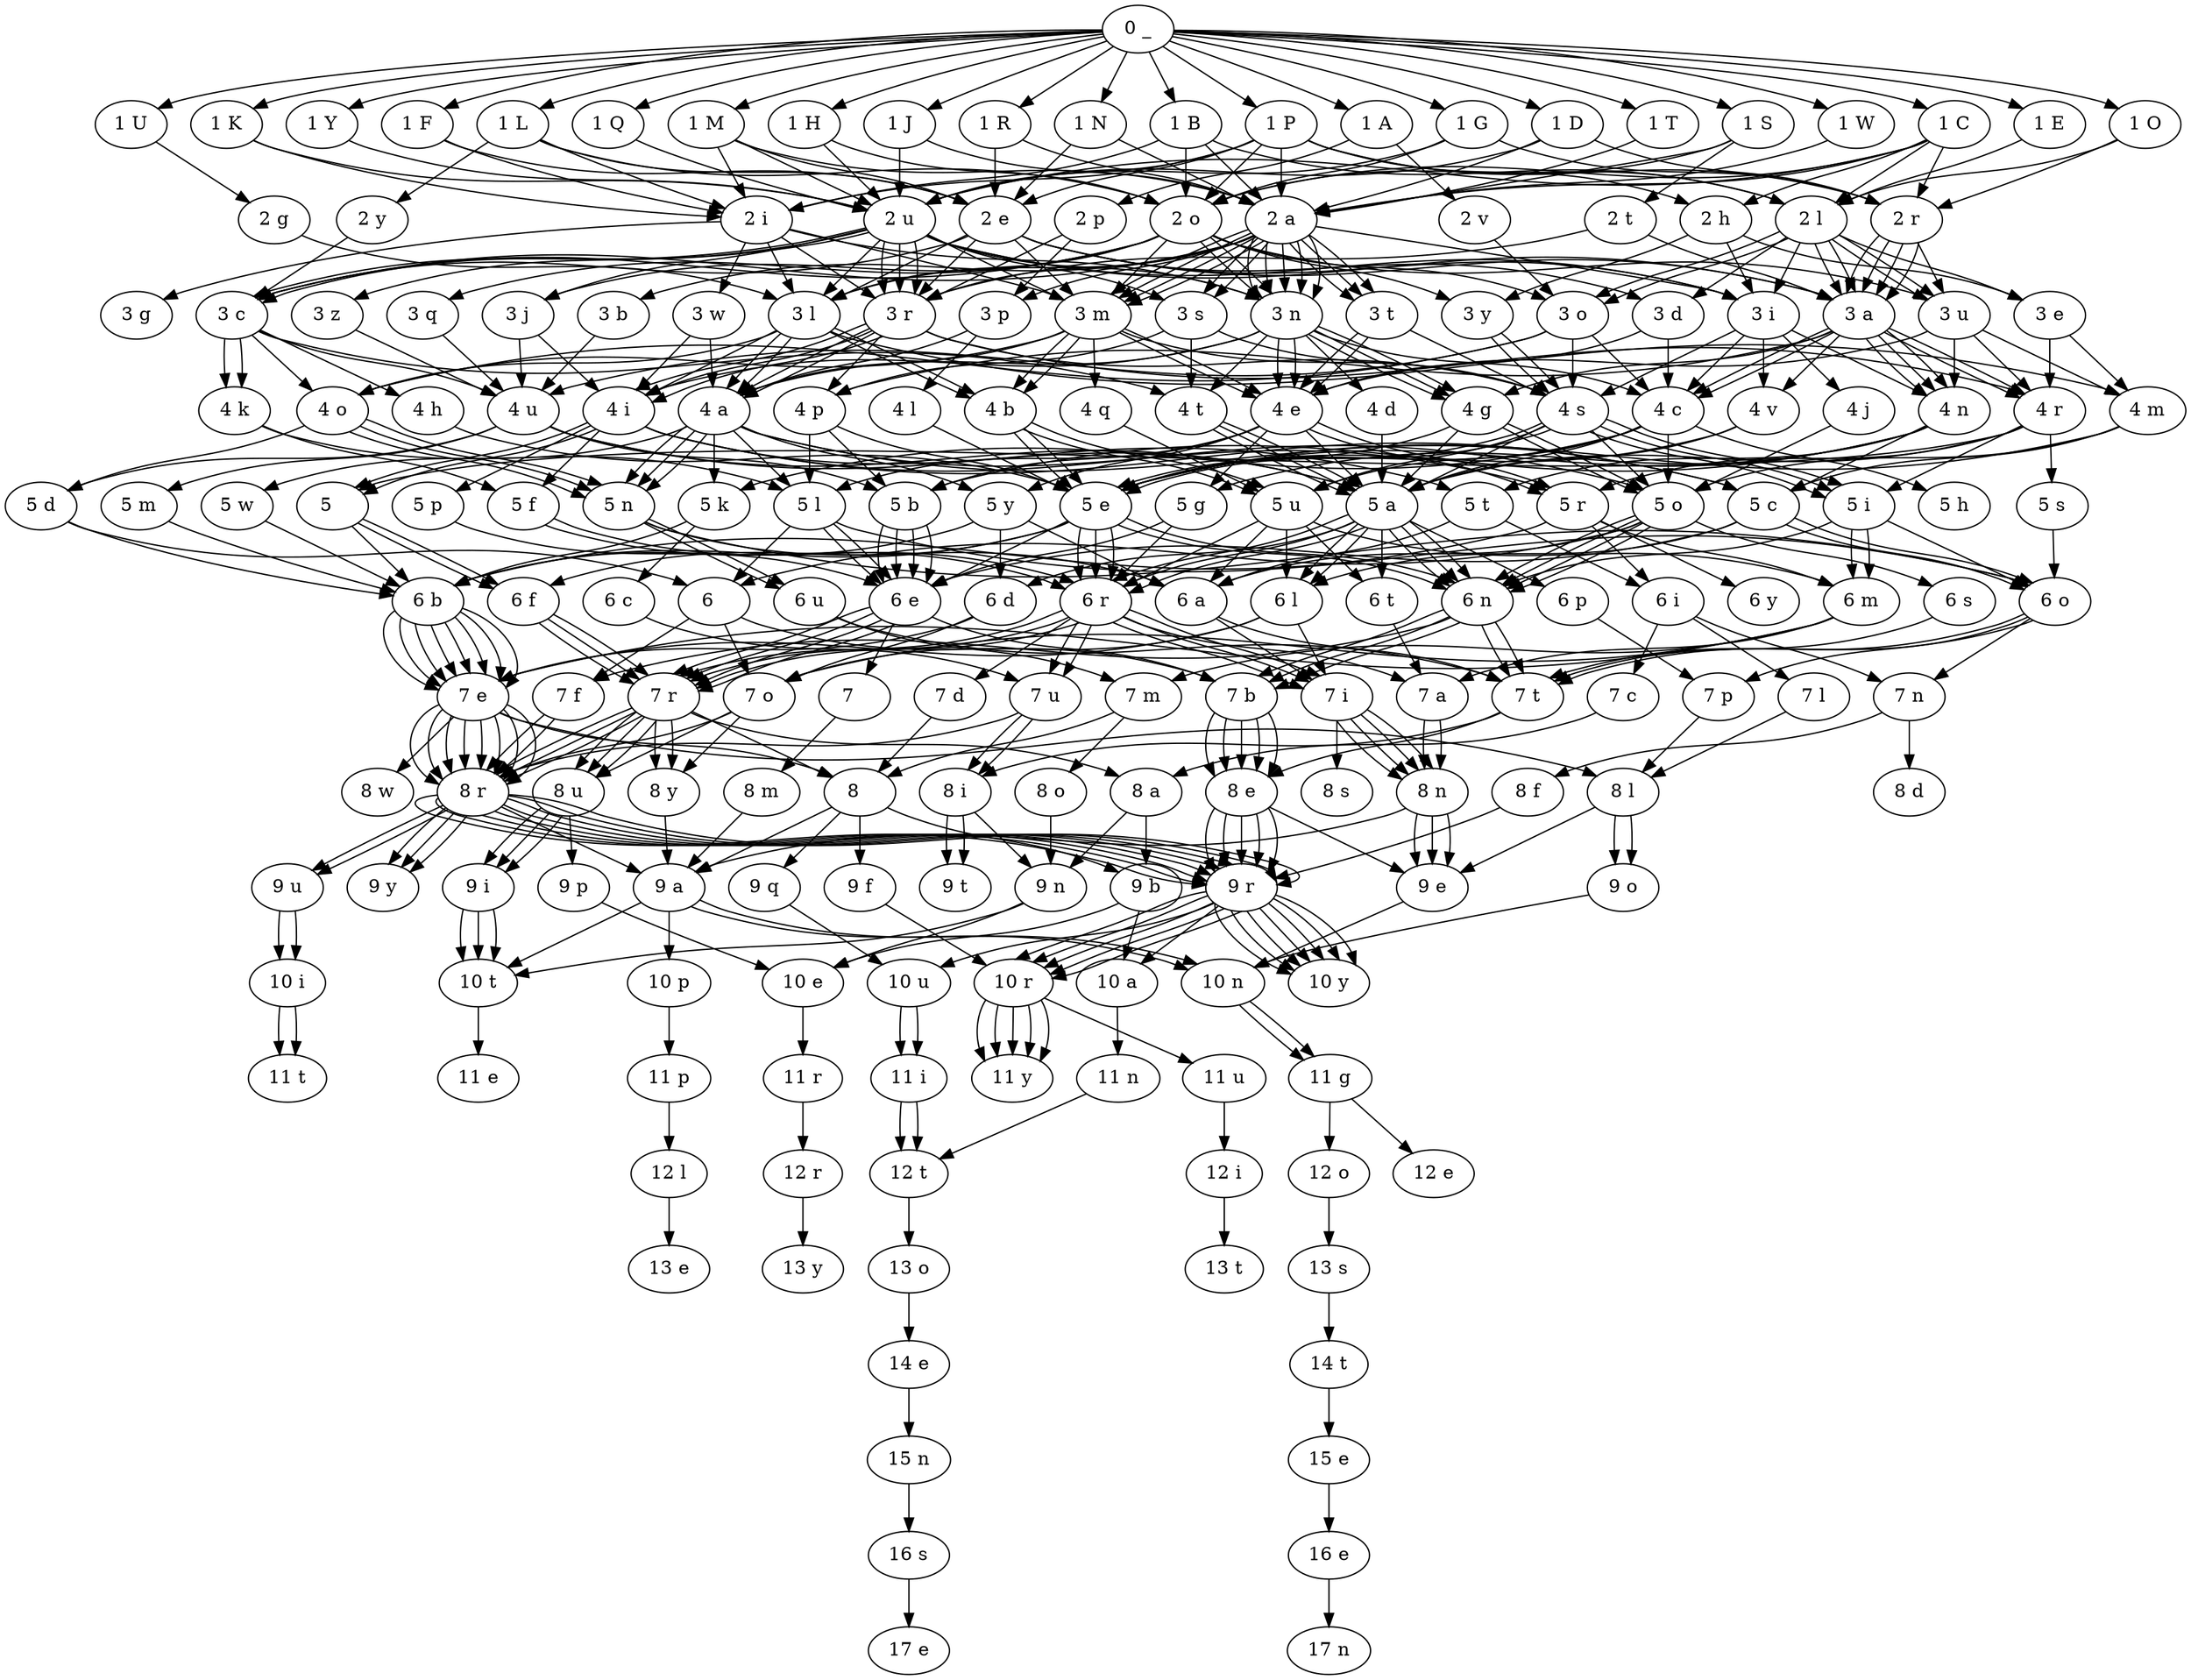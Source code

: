 digraph trie {
    "0 _" -> "1 C";
    "1 C" -> "2 h";
    "2 h" -> "3 e";
    "3 e" -> "4 r";
    "4 r" -> "5 r";
    "5 r" -> "6 y";
    "4 r" -> "5 i";
    "5 i" -> "6 m";
    "6 m" -> "7 o";
    "7 o" -> "8 y";
    "8 y" -> "9 a";
    "2 h" -> "3 i";
    "3 i" -> "4 c";
    "4 c" -> "5 o";
    "5 o" -> "6  ";
    "6  " -> "7 f";
    "7 f" -> "8 r";
    "8 r" -> "9 u";
    "9 u" -> "10 i";
    "10 i" -> "11 t";
    "1 C" -> "2 l";
    "2 l" -> "3 o";
    "3 o" -> "4 u";
    "4 u" -> "5 d";
    "5 d" -> "6 b";
    "6 b" -> "7 e";
    "7 e" -> "8 r";
    "8 r" -> "9 r";
    "9 r" -> "10 y";
    "2 l" -> "3 e";
    "3 e" -> "4 m";
    "4 m" -> "5 e";
    "5 e" -> "6 n";
    "6 n" -> "7 t";
    "7 t" -> "8 i";
    "8 i" -> "9 n";
    "9 n" -> "10 e";
    "1 C" -> "2 o";
    "2 o" -> "3 c";
    "3 c" -> "4 o";
    "4 o" -> "5 n";
    "5 n" -> "6 u";
    "6 u" -> "7 t";
    "1 C" -> "2 r";
    "2 r" -> "3 a";
    "3 a" -> "4 n";
    "4 n" -> "5 b";
    "5 b" -> "6 e";
    "6 e" -> "7 r";
    "7 r" -> "8 r";
    "8 r" -> "9 y";
    "1 C" -> "2 a";
    "2 a" -> "3 n";
    "3 n" -> "4 t";
    "4 t" -> "5 a";
    "5 a" -> "6 l";
    "6 l" -> "7 o";
    "7 o" -> "8 u";
    "8 u" -> "9 p";
    "9 p" -> "10 e";
    "1 C" -> "2 u";
    "2 u" -> "3 r";
    "3 r" -> "4 r";
    "4 r" -> "5 a";
    "5 a" -> "6 n";
    "6 n" -> "7 t";
    "2 u" -> "3 c";
    "3 c" -> "4 u";
    "4 u" -> "5 m";
    "5 m" -> "6 b";
    "6 b" -> "7 e";
    "7 e" -> "8 r";
    "2 u" -> "3 s";
    "3 s" -> "4 t";
    "4 t" -> "5 a";
    "5 a" -> "6 r";
    "6 r" -> "7 d";
    "7 d" -> "8  ";
    "8  " -> "9 a";
    "9 a" -> "10 p";
    "10 p" -> "11 p";
    "11 p" -> "12 l";
    "12 l" -> "13 e";
    "0 _" -> "1 H";
    "1 H" -> "2 o";
    "2 o" -> "3 n";
    "3 n" -> "4 e";
    "4 e" -> "5 y";
    "5 y" -> "6 b";
    "6 b" -> "7 e";
    "7 e" -> "8 r";
    "8 r" -> "9 r";
    "9 r" -> "10 y";
    "5 y" -> "6 d";
    "6 d" -> "7 e";
    "7 e" -> "8 w";
    "1 H" -> "2 u";
    "2 u" -> "3 c";
    "3 c" -> "4 k";
    "4 k" -> "5 l";
    "5 l" -> "6 e";
    "6 e" -> "7 b";
    "7 b" -> "8 e";
    "8 e" -> "9 r";
    "9 r" -> "10 r";
    "10 r" -> "11 y";
    "0 _" -> "1 W";
    "1 W" -> "2 a";
    "2 a" -> "3 t";
    "3 t" -> "4 e";
    "4 e" -> "5 r";
    "5 r" -> "6 m";
    "6 m" -> "7 e";
    "7 e" -> "8 l";
    "8 l" -> "9 o";
    "9 o" -> "10 n";
    "0 _" -> "1 S";
    "1 S" -> "2 a";
    "2 a" -> "3 l";
    "3 l" -> "4 a";
    "4 a" -> "5 l";
    "5 l" -> "6  ";
    "6  " -> "7 b";
    "7 b" -> "8 e";
    "8 e" -> "9 r";
    "9 r" -> "10 r";
    "10 r" -> "11 y";
    "4 a" -> "5 k";
    "3 l" -> "4 m";
    "4 m" -> "5 o";
    "5 o" -> "6 n";
    "6 n" -> "7 b";
    "7 b" -> "8 e";
    "8 e" -> "9 r";
    "9 r" -> "10 r";
    "10 r" -> "11 y";
    "2 a" -> "3 t";
    "3 t" -> "4 s";
    "4 s" -> "5 u";
    "5 u" -> "6 m";
    "6 m" -> "7 a";
    "1 S" -> "2 o";
    "2 o" -> "3 u";
    "3 u" -> "4 r";
    "4 r" -> "5 s";
    "5 s" -> "6 o";
    "6 o" -> "7 p";
    "2 o" -> "3 l";
    "3 l" -> "4 a";
    "4 a" -> "5 n";
    "5 n" -> "6 u";
    "6 u" -> "7 m";
    "7 m" -> "8  ";
    "8  " -> "9 q";
    "9 q" -> "10 u";
    "10 u" -> "11 i";
    "11 i" -> "12 t";
    "12 t" -> "13 o";
    "13 o" -> "14 e";
    "14 e" -> "15 n";
    "15 n" -> "16 s";
    "16 s" -> "17 e";
    "1 S" -> "2 t";
    "2 t" -> "3 a";
    "3 a" -> "4 r";
    "4 r" -> "5  ";
    "5  " -> "6 f";
    "6 f" -> "7 r";
    "7 r" -> "8 u";
    "8 u" -> "9 i";
    "9 i" -> "10 t";
    "2 t" -> "3 r";
    "3 r" -> "4 a";
    "4 a" -> "5 w";
    "5 w" -> "6 b";
    "6 b" -> "7 e";
    "7 e" -> "8 r";
    "8 r" -> "9 r";
    "9 r" -> "10 y";
    "0 _" -> "1 Y";
    "1 Y" -> "2 u";
    "2 u" -> "3 z";
    "3 z" -> "4 u";
    "0 _" -> "1 E";
    "1 E" -> "2 l";
    "2 l" -> "3 d";
    "3 d" -> "4 e";
    "4 e" -> "5 r";
    "5 r" -> "6 b";
    "6 b" -> "7 e";
    "7 e" -> "8 r";
    "8 r" -> "9 r";
    "9 r" -> "10 y";
    "0 _" -> "1 G";
    "1 G" -> "2 o";
    "2 o" -> "3 o";
    "3 o" -> "4 s";
    "4 s" -> "5 e";
    "5 e" -> "6 b";
    "6 b" -> "7 e";
    "7 e" -> "8 r";
    "8 r" -> "9 r";
    "9 r" -> "10 y";
    "2 o" -> "3 j";
    "3 j" -> "4 i";
    "4 i" -> "5  ";
    "5  " -> "6 b";
    "6 b" -> "7 e";
    "7 e" -> "8 r";
    "8 r" -> "9 r";
    "9 r" -> "10 y";
    "1 G" -> "2 r";
    "2 r" -> "3 a";
    "3 a" -> "4 p";
    "4 p" -> "5 e";
    "5 e" -> "6 f";
    "6 f" -> "7 r";
    "7 r" -> "8 u";
    "8 u" -> "9 i";
    "9 i" -> "10 t";
    "1 G" -> "2 u";
    "2 u" -> "3 a";
    "3 a" -> "4 v";
    "4 v" -> "5 a";
    "0 _" -> "1 L";
    "1 L" -> "2 e";
    "2 e" -> "3 m";
    "3 m" -> "4 o";
    "4 o" -> "5 n";
    "1 L" -> "2 i";
    "2 i" -> "3 m";
    "3 m" -> "4 e";
    "1 L" -> "2 o";
    "2 o" -> "3 q";
    "3 q" -> "4 u";
    "4 u" -> "5 a";
    "5 a" -> "6 t";
    "2 o" -> "3 n";
    "3 n" -> "4 g";
    "4 g" -> "5 a";
    "5 a" -> "6 n";
    "1 L" -> "2 y";
    "2 y" -> "3 c";
    "3 c" -> "4 h";
    "4 h" -> "5 e";
    "5 e" -> "6 e";
    "0 _" -> "1 T";
    "1 T" -> "2 a";
    "2 a" -> "3 m";
    "3 m" -> "4 a";
    "4 a" -> "5 r";
    "5 r" -> "6 i";
    "6 i" -> "7 l";
    "7 l" -> "8 l";
    "8 l" -> "9 o";
    "6 i" -> "7 n";
    "7 n" -> "8 d";
    "2 a" -> "3 n";
    "3 n" -> "4 g";
    "4 g" -> "5 e";
    "5 e" -> "6 r";
    "6 r" -> "7 i";
    "7 i" -> "8 n";
    "8 n" -> "9 e";
    "0 _" -> "1 U";
    "1 U" -> "2 g";
    "2 g" -> "3 l";
    "3 l" -> "4 i";
    "4 i" -> "5  ";
    "5  " -> "6 f";
    "6 f" -> "7 r";
    "7 r" -> "8 u";
    "8 u" -> "9 i";
    "9 i" -> "10 t";
    "0 _" -> "1 N";
    "1 N" -> "2 e";
    "2 e" -> "3 c";
    "3 c" -> "4 t";
    "4 t" -> "5 a";
    "5 a" -> "6 r";
    "6 r" -> "7 i";
    "7 i" -> "8 n";
    "8 n" -> "9 e";
    "1 N" -> "2 a";
    "2 a" -> "3 n";
    "3 n" -> "4 c";
    "4 c" -> "5 e";
    "0 _" -> "1 A";
    "1 A" -> "2 p";
    "2 p" -> "3 r";
    "3 r" -> "4 i";
    "4 i" -> "5 c";
    "5 c" -> "6 o";
    "6 o" -> "7 t";
    "2 p" -> "3 p";
    "3 p" -> "4 l";
    "4 l" -> "5 e";
    "1 A" -> "2 v";
    "2 v" -> "3 o";
    "3 o" -> "4 c";
    "4 c" -> "5 a";
    "5 a" -> "6 d";
    "6 d" -> "7 o";
    "0 _" -> "1 B";
    "1 B" -> "2 l";
    "2 l" -> "3 a";
    "3 a" -> "4 c";
    "4 c" -> "5 k";
    "5 k" -> "6 b";
    "6 b" -> "7 e";
    "7 e" -> "8 r";
    "8 r" -> "9 r";
    "9 r" -> "10 y";
    "5 k" -> "6 c";
    "6 c" -> "7 u";
    "7 u" -> "8 r";
    "8 r" -> "9 r";
    "9 r" -> "10 a";
    "10 a" -> "11 n";
    "11 n" -> "12 t";
    "2 l" -> "3 u";
    "3 u" -> "4 e";
    "4 e" -> "5 b";
    "5 b" -> "6 e";
    "6 e" -> "7 r";
    "7 r" -> "8 r";
    "8 r" -> "9 y";
    "2 l" -> "3 o";
    "3 o" -> "4 o";
    "4 o" -> "5 d";
    "5 d" -> "6  ";
    "6  " -> "7 o";
    "7 o" -> "8 r";
    "8 r" -> "9 a";
    "9 a" -> "10 n";
    "10 n" -> "11 g";
    "11 g" -> "12 e";
    "1 B" -> "2 o";
    "2 o" -> "3 y";
    "3 y" -> "4 s";
    "4 s" -> "5 e";
    "5 e" -> "6 n";
    "6 n" -> "7 b";
    "7 b" -> "8 e";
    "8 e" -> "9 r";
    "9 r" -> "10 r";
    "10 r" -> "11 y";
    "1 B" -> "2 a";
    "2 a" -> "3 n";
    "3 n" -> "4 a";
    "4 a" -> "5 n";
    "5 n" -> "6 a";
    "1 B" -> "2 i";
    "2 i" -> "3 l";
    "3 l" -> "4 b";
    "4 b" -> "5 e";
    "5 e" -> "6 r";
    "6 r" -> "7 r";
    "7 r" -> "8 y";
    "0 _" -> "1 D";
    "1 D" -> "2 a";
    "2 a" -> "3 m";
    "3 m" -> "4 s";
    "4 s" -> "5 o";
    "5 o" -> "6 n";
    "2 a" -> "3 t";
    "3 t" -> "4 e";
    "1 D" -> "2 r";
    "2 r" -> "3 a";
    "3 a" -> "4 g";
    "4 g" -> "5 o";
    "5 o" -> "6 n";
    "6 n" -> "7 f";
    "7 f" -> "8 r";
    "8 r" -> "9 u";
    "9 u" -> "10 i";
    "10 i" -> "11 t";
    "1 D" -> "2 u";
    "2 u" -> "3 r";
    "3 r" -> "4 i";
    "4 i" -> "5 a";
    "5 a" -> "6 n";
    "0 _" -> "1 F";
    "1 F" -> "2 e";
    "2 e" -> "3 i";
    "3 i" -> "4 j";
    "4 j" -> "5 o";
    "5 o" -> "6 a";
    "1 F" -> "2 i";
    "2 i" -> "3 g";
    "0 _" -> "1 J";
    "1 J" -> "2 u";
    "2 u" -> "3 j";
    "3 j" -> "4 u";
    "4 u" -> "5 b";
    "5 b" -> "6 e";
    "2 u" -> "3 n";
    "3 n" -> "4 i";
    "4 i" -> "5 p";
    "5 p" -> "6 e";
    "6 e" -> "7 r";
    "7 r" -> "8  ";
    "8  " -> "9 b";
    "9 b" -> "10 e";
    "10 e" -> "11 r";
    "11 r" -> "12 r";
    "12 r" -> "13 y";
    "1 J" -> "2 a";
    "2 a" -> "3 b";
    "3 b" -> "4 u";
    "4 u" -> "5 t";
    "5 t" -> "6 i";
    "6 i" -> "7 c";
    "7 c" -> "8 a";
    "8 a" -> "9 b";
    "9 b" -> "10 a";
    "2 a" -> "3 c";
    "3 c" -> "4 k";
    "4 k" -> "5 f";
    "5 f" -> "6 r";
    "6 r" -> "7 u";
    "7 u" -> "8 i";
    "8 i" -> "9 t";
    "2 a" -> "3 m";
    "3 m" -> "4 b";
    "4 b" -> "5 u";
    "5 u" -> "6 l";
    "0 _" -> "1 K";
    "1 K" -> "2 i";
    "2 i" -> "3 w";
    "3 w" -> "4 a";
    "4 a" -> "5 n";
    "5 n" -> "6 o";
    "3 w" -> "4 i";
    "4 i" -> "5 f";
    "5 f" -> "6 r";
    "6 r" -> "7 u";
    "7 u" -> "8 i";
    "8 i" -> "9 t";
    "1 K" -> "2 u";
    "2 u" -> "3 m";
    "3 m" -> "4 q";
    "4 q" -> "5 u";
    "5 u" -> "6 a";
    "6 a" -> "7 t";
    "0 _" -> "1 M";
    "1 M" -> "2 a";
    "2 a" -> "3 n";
    "3 n" -> "4 d";
    "4 d" -> "5 a";
    "5 a" -> "6 r";
    "6 r" -> "7 i";
    "7 i" -> "8 n";
    "8 n" -> "9 e";
    "3 n" -> "4 g";
    "4 g" -> "5 o";
    "5 o" -> "6 s";
    "6 s" -> "7 t";
    "7 t" -> "8 e";
    "8 e" -> "9 e";
    "9 e" -> "10 n";
    "2 a" -> "3 r";
    "3 r" -> "4 i";
    "4 i" -> "5 o";
    "5 o" -> "6 n";
    "6 n" -> "7 b";
    "7 b" -> "8 e";
    "8 e" -> "9 r";
    "9 r" -> "10 r";
    "10 r" -> "11 y";
    "1 M" -> "2 e";
    "2 e" -> "3 l";
    "3 l" -> "4 o";
    "4 o" -> "5 n";
    "1 M" -> "2 i";
    "2 i" -> "3 r";
    "3 r" -> "4 a";
    "4 a" -> "5 c";
    "5 c" -> "6 l";
    "6 l" -> "7 e";
    "7 e" -> "8  ";
    "8  " -> "9 f";
    "9 f" -> "10 r";
    "10 r" -> "11 u";
    "11 u" -> "12 i";
    "12 i" -> "13 t";
    "1 M" -> "2 u";
    "2 u" -> "3 l";
    "3 l" -> "4 b";
    "4 b" -> "5 e";
    "5 e" -> "6 r";
    "6 r" -> "7 r";
    "7 r" -> "8 y";
    "0 _" -> "1 Q";
    "1 Q" -> "2 u";
    "2 u" -> "3 i";
    "3 i" -> "4 n";
    "4 n" -> "5 c";
    "5 c" -> "6 e";
    "0 _" -> "1 R";
    "1 R" -> "2 a";
    "2 a" -> "3 i";
    "3 i" -> "4 s";
    "4 s" -> "5 i";
    "5 i" -> "6 n";
    "2 a" -> "3 s";
    "3 s" -> "4 p";
    "4 p" -> "5 b";
    "5 b" -> "6 e";
    "6 e" -> "7 r";
    "7 r" -> "8 r";
    "8 r" -> "9 y";
    "2 a" -> "3 m";
    "3 m" -> "4 b";
    "4 b" -> "5 u";
    "5 u" -> "6 t";
    "6 t" -> "7 a";
    "7 a" -> "8 n";
    "1 R" -> "2 e";
    "2 e" -> "3 d";
    "3 d" -> "4 c";
    "4 c" -> "5 u";
    "5 u" -> "6 r";
    "6 r" -> "7 r";
    "7 r" -> "8 a";
    "8 a" -> "9 n";
    "9 n" -> "10 t";
    "0 _" -> "1 O";
    "1 O" -> "2 r";
    "2 r" -> "3 a";
    "3 a" -> "4 n";
    "4 n" -> "5 g";
    "5 g" -> "6 e";
    "1 O" -> "2 l";
    "2 l" -> "3 i";
    "3 i" -> "4 v";
    "4 v" -> "5 e";
    "0 _" -> "1 P";
    "1 P" -> "2 u";
    "2 u" -> "3 r";
    "3 r" -> "4 p";
    "4 p" -> "5 l";
    "5 l" -> "6 e";
    "6 e" -> "7  ";
    "7  " -> "8 m";
    "8 m" -> "9 a";
    "9 a" -> "10 n";
    "10 n" -> "11 g";
    "11 g" -> "12 o";
    "12 o" -> "13 s";
    "13 s" -> "14 t";
    "14 t" -> "15 e";
    "15 e" -> "16 e";
    "16 e" -> "17 n";
    "1 P" -> "2 a";
    "2 a" -> "3 p";
    "3 p" -> "4 a";
    "4 a" -> "5 y";
    "5 y" -> "6 a";
    "2 a" -> "3 s";
    "3 s" -> "4 s";
    "4 s" -> "5 i";
    "5 i" -> "6 o";
    "6 o" -> "7 n";
    "7 n" -> "8 f";
    "8 f" -> "9 r";
    "9 r" -> "10 u";
    "10 u" -> "11 i";
    "11 i" -> "12 t";
    "1 P" -> "2 e";
    "2 e" -> "3 a";
    "3 a" -> "4 c";
    "4 c" -> "5 h";
    "3 a" -> "4 r";
    "2 e" -> "3 r";
    "3 r" -> "4 s";
    "4 s" -> "5 i";
    "5 i" -> "6 m";
    "6 m" -> "7 m";
    "7 m" -> "8 o";
    "8 o" -> "9 n";
    "1 P" -> "2 h";
    "2 h" -> "3 y";
    "3 y" -> "4 s";
    "4 s" -> "5 a";
    "5 a" -> "6 l";
    "6 l" -> "7 i";
    "7 i" -> "8 s";
    "1 P" -> "2 l";
    "2 l" -> "3 a";
    "3 a" -> "4 n";
    "4 n" -> "5 t";
    "5 t" -> "6 a";
    "6 a" -> "7 i";
    "7 i" -> "8 n";
    "2 l" -> "3 u";
    "3 u" -> "4 m";
    "4 m" -> "5 c";
    "5 c" -> "6 o";
    "6 o" -> "7 t";
    "1 P" -> "2 r";
    "2 r" -> "3 u";
    "3 u" -> "4 n";
    "4 n" -> "5 e";
    "1 P" -> "2 i";
    "2 i" -> "3 n";
    "3 n" -> "4 e";
    "4 e" -> "5 a";
    "5 a" -> "6 p";
    "6 p" -> "7 p";
    "7 p" -> "8 l";
    "8 l" -> "9 e";
    "1 P" -> "2 o";
    "2 o" -> "3 m";
    "3 m" -> "4 e";
    "4 e" -> "5 l";
    "5 l" -> "6 o";
    "4 e" -> "5 g";
    "5 g" -> "6 r";
    "6 r" -> "7 a";
    "7 a" -> "8 n";
    "8 n" -> "9 a";
    "9 a" -> "10 t";
    "10 t" -> "11 e";
}
